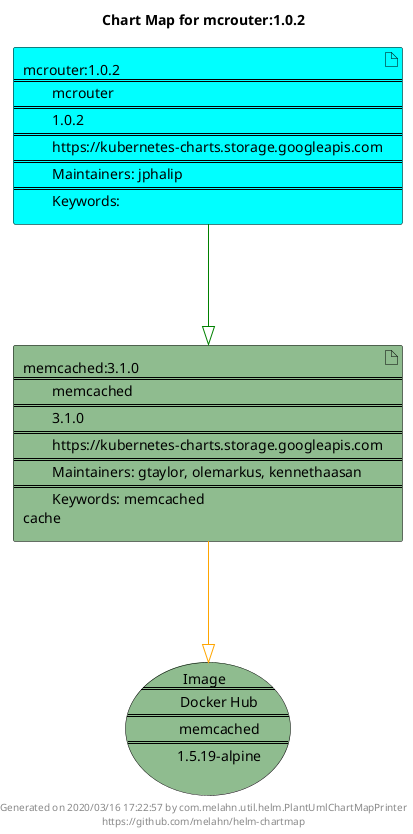 @startuml
skinparam linetype ortho
skinparam backgroundColor white
skinparam usecaseBorderColor black
skinparam usecaseArrowColor LightSlateGray
skinparam artifactBorderColor black
skinparam artifactArrowColor LightSlateGray

title Chart Map for mcrouter:1.0.2

'There are 2 referenced Helm Charts
artifact "memcached:3.1.0\n====\n\tmemcached\n====\n\t3.1.0\n====\n\thttps://kubernetes-charts.storage.googleapis.com\n====\n\tMaintainers: gtaylor, olemarkus, kennethaasan\n====\n\tKeywords: memcached\ncache" as memcached_3_1_0 #DarkSeaGreen
artifact "mcrouter:1.0.2\n====\n\tmcrouter\n====\n\t1.0.2\n====\n\thttps://kubernetes-charts.storage.googleapis.com\n====\n\tMaintainers: jphalip\n====\n\tKeywords: " as mcrouter_1_0_2 #Aqua

'There is one referenced Docker Image
usecase "Image\n====\n\tDocker Hub\n====\n\tmemcached\n====\n\t1.5.19-alpine" as memcached_1_5_19_alpine #DarkSeaGreen

'Chart Dependencies
mcrouter_1_0_2--[#green]-|>memcached_3_1_0
memcached_3_1_0--[#orange]-|>memcached_1_5_19_alpine

center footer Generated on 2020/03/16 17:22:57 by com.melahn.util.helm.PlantUmlChartMapPrinter\nhttps://github.com/melahn/helm-chartmap
@enduml
